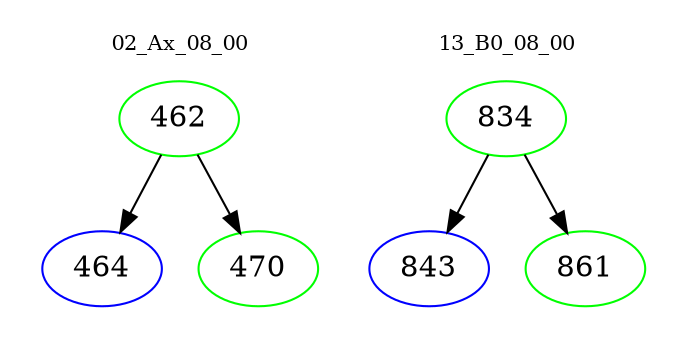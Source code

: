 digraph{
subgraph cluster_0 {
color = white
label = "02_Ax_08_00";
fontsize=10;
T0_462 [label="462", color="green"]
T0_462 -> T0_464 [color="black"]
T0_464 [label="464", color="blue"]
T0_462 -> T0_470 [color="black"]
T0_470 [label="470", color="green"]
}
subgraph cluster_1 {
color = white
label = "13_B0_08_00";
fontsize=10;
T1_834 [label="834", color="green"]
T1_834 -> T1_843 [color="black"]
T1_843 [label="843", color="blue"]
T1_834 -> T1_861 [color="black"]
T1_861 [label="861", color="green"]
}
}
